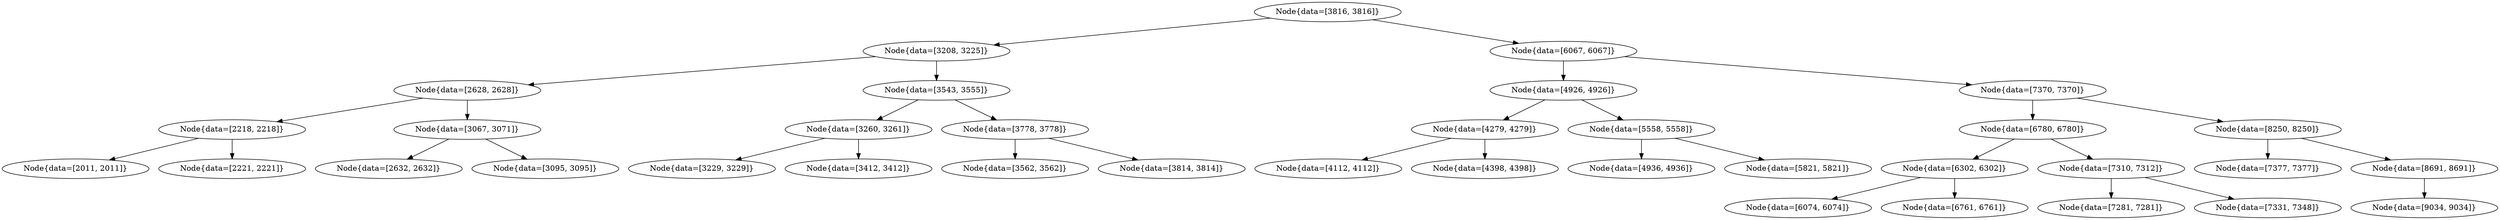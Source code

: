 digraph G{
1501624947 [label="Node{data=[3816, 3816]}"]
1501624947 -> 332011199
332011199 [label="Node{data=[3208, 3225]}"]
332011199 -> 1541717620
1541717620 [label="Node{data=[2628, 2628]}"]
1541717620 -> 1147411820
1147411820 [label="Node{data=[2218, 2218]}"]
1147411820 -> 451486961
451486961 [label="Node{data=[2011, 2011]}"]
1147411820 -> 1507174141
1507174141 [label="Node{data=[2221, 2221]}"]
1541717620 -> 666678445
666678445 [label="Node{data=[3067, 3071]}"]
666678445 -> 1129796171
1129796171 [label="Node{data=[2632, 2632]}"]
666678445 -> 273295484
273295484 [label="Node{data=[3095, 3095]}"]
332011199 -> 1692174022
1692174022 [label="Node{data=[3543, 3555]}"]
1692174022 -> 646401836
646401836 [label="Node{data=[3260, 3261]}"]
646401836 -> 1597736125
1597736125 [label="Node{data=[3229, 3229]}"]
646401836 -> 510873326
510873326 [label="Node{data=[3412, 3412]}"]
1692174022 -> 504959312
504959312 [label="Node{data=[3778, 3778]}"]
504959312 -> 50058128
50058128 [label="Node{data=[3562, 3562]}"]
504959312 -> 23507230
23507230 [label="Node{data=[3814, 3814]}"]
1501624947 -> 98995170
98995170 [label="Node{data=[6067, 6067]}"]
98995170 -> 1394842015
1394842015 [label="Node{data=[4926, 4926]}"]
1394842015 -> 253278008
253278008 [label="Node{data=[4279, 4279]}"]
253278008 -> 1002572164
1002572164 [label="Node{data=[4112, 4112]}"]
253278008 -> 181025925
181025925 [label="Node{data=[4398, 4398]}"]
1394842015 -> 1173009186
1173009186 [label="Node{data=[5558, 5558]}"]
1173009186 -> 251755984
251755984 [label="Node{data=[4936, 4936]}"]
1173009186 -> 606391197
606391197 [label="Node{data=[5821, 5821]}"]
98995170 -> 2136077704
2136077704 [label="Node{data=[7370, 7370]}"]
2136077704 -> 1873947363
1873947363 [label="Node{data=[6780, 6780]}"]
1873947363 -> 1809392952
1809392952 [label="Node{data=[6302, 6302]}"]
1809392952 -> 1772319741
1772319741 [label="Node{data=[6074, 6074]}"]
1809392952 -> 430847732
430847732 [label="Node{data=[6761, 6761]}"]
1873947363 -> 1731588624
1731588624 [label="Node{data=[7310, 7312]}"]
1731588624 -> 1164442411
1164442411 [label="Node{data=[7281, 7281]}"]
1731588624 -> 925455585
925455585 [label="Node{data=[7331, 7348]}"]
2136077704 -> 1608047974
1608047974 [label="Node{data=[8250, 8250]}"]
1608047974 -> 389353983
389353983 [label="Node{data=[7377, 7377]}"]
1608047974 -> 1844518545
1844518545 [label="Node{data=[8691, 8691]}"]
1844518545 -> 268620178
268620178 [label="Node{data=[9034, 9034]}"]
}